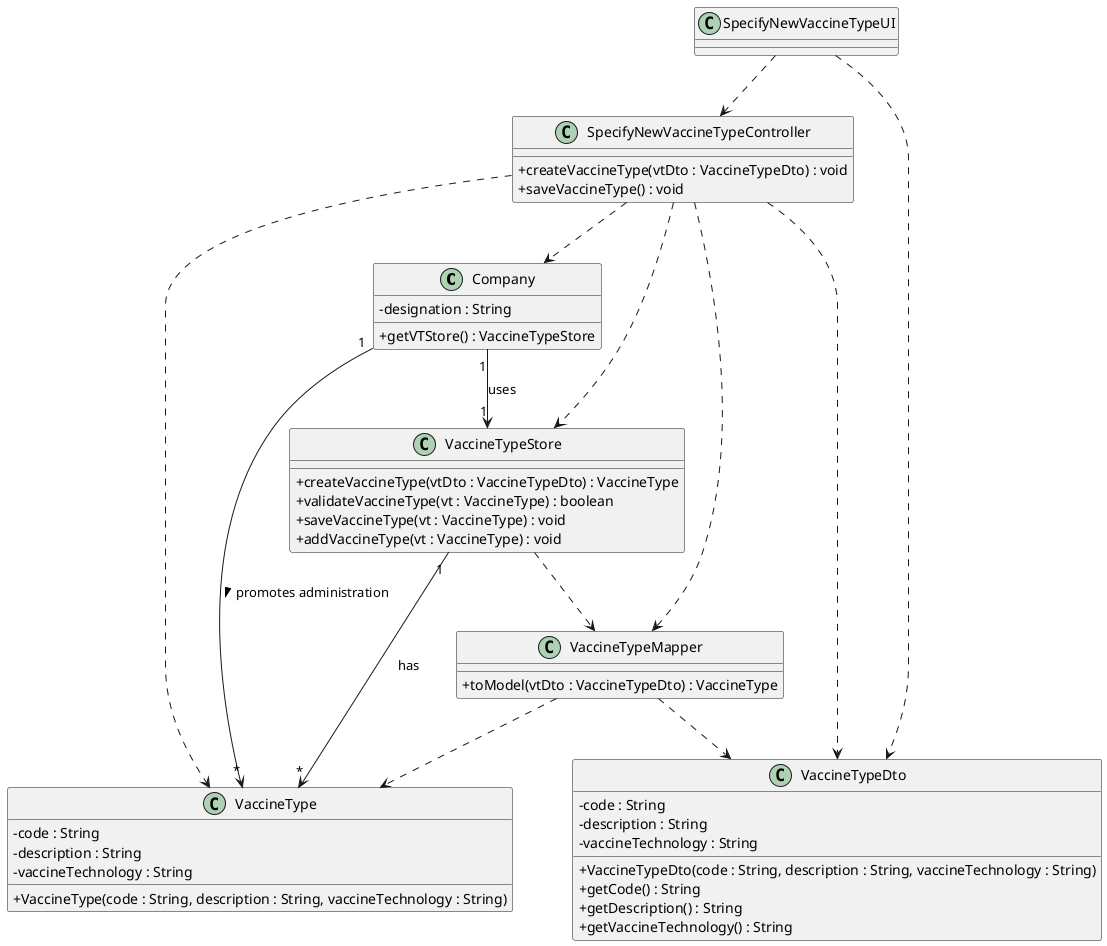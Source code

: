 @startuml
skinparam classAttributeIconSize 0
top to bottom direction

class Company {
-designation : String
+getVTStore() : VaccineTypeStore
}

class VaccineType {
-code : String
-description : String
-vaccineTechnology : String
+VaccineType(code : String, description : String, vaccineTechnology : String)
}

class VaccineTypeMapper{
+toModel(vtDto : VaccineTypeDto) : VaccineType
}

class VaccineTypeStore {
+createVaccineType(vtDto : VaccineTypeDto) : VaccineType
+validateVaccineType(vt : VaccineType) : boolean
+saveVaccineType(vt : VaccineType) : void
+addVaccineType(vt : VaccineType) : void
}

class VaccineTypeDto {
-code : String
-description : String
-vaccineTechnology : String
+VaccineTypeDto(code : String, description : String, vaccineTechnology : String)
+getCode() : String
+getDescription() : String
+getVaccineTechnology() : String
}

class SpecifyNewVaccineTypeUI {}

class SpecifyNewVaccineTypeController {
+createVaccineType(vtDto : VaccineTypeDto) : void
+saveVaccineType() : void
}

Company "1" --> "*" VaccineType : > promotes administration
SpecifyNewVaccineTypeUI ..> SpecifyNewVaccineTypeController
SpecifyNewVaccineTypeController ..> Company
SpecifyNewVaccineTypeController ..> VaccineType
Company "1" --> "1" VaccineTypeStore : uses
VaccineTypeStore "1" --> "*" VaccineType : has
SpecifyNewVaccineTypeController ..> VaccineTypeMapper
VaccineTypeMapper ..> VaccineType
SpecifyNewVaccineTypeUI ..> VaccineTypeDto
VaccineTypeMapper ..> VaccineTypeDto
SpecifyNewVaccineTypeController ..> VaccineTypeDto
SpecifyNewVaccineTypeController ..> VaccineTypeStore
VaccineTypeStore ..> VaccineTypeMapper
@enduml